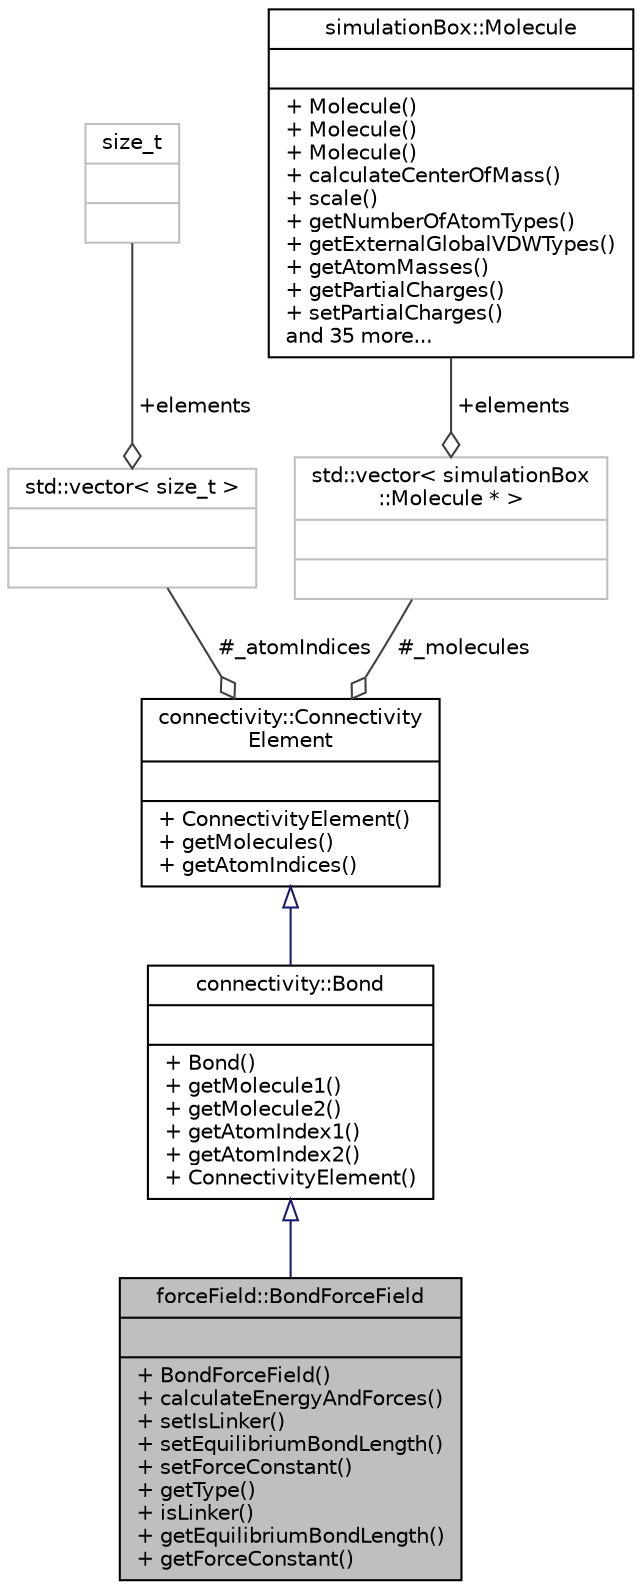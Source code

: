 digraph "forceField::BondForceField"
{
 // LATEX_PDF_SIZE
  edge [fontname="Helvetica",fontsize="10",labelfontname="Helvetica",labelfontsize="10"];
  node [fontname="Helvetica",fontsize="10",shape=record];
  Node1 [label="{forceField::BondForceField\n||+ BondForceField()\l+ calculateEnergyAndForces()\l+ setIsLinker()\l+ setEquilibriumBondLength()\l+ setForceConstant()\l+ getType()\l+ isLinker()\l+ getEquilibriumBondLength()\l+ getForceConstant()\l}",height=0.2,width=0.4,color="black", fillcolor="grey75", style="filled", fontcolor="black",tooltip="force field object for single angle"];
  Node2 -> Node1 [dir="back",color="midnightblue",fontsize="10",style="solid",arrowtail="onormal",fontname="Helvetica"];
  Node2 [label="{connectivity::Bond\n||+ Bond()\l+ getMolecule1()\l+ getMolecule2()\l+ getAtomIndex1()\l+ getAtomIndex2()\l+ ConnectivityElement()\l}",height=0.2,width=0.4,color="black", fillcolor="white", style="filled",URL="$classconnectivity_1_1Bond.html",tooltip="Represents a bond between two atoms."];
  Node3 -> Node2 [dir="back",color="midnightblue",fontsize="10",style="solid",arrowtail="onormal",fontname="Helvetica"];
  Node3 [label="{connectivity::Connectivity\lElement\n||+ ConnectivityElement()\l+ getMolecules()\l+ getAtomIndices()\l}",height=0.2,width=0.4,color="black", fillcolor="white", style="filled",URL="$classconnectivity_1_1ConnectivityElement.html",tooltip="Represents a connectivity element between n atoms."];
  Node4 -> Node3 [color="grey25",fontsize="10",style="solid",label=" #_atomIndices" ,arrowhead="odiamond",fontname="Helvetica"];
  Node4 [label="{std::vector\< size_t \>\n||}",height=0.2,width=0.4,color="grey75", fillcolor="white", style="filled",tooltip=" "];
  Node5 -> Node4 [color="grey25",fontsize="10",style="solid",label=" +elements" ,arrowhead="odiamond",fontname="Helvetica"];
  Node5 [label="{size_t\n||}",height=0.2,width=0.4,color="grey75", fillcolor="white", style="filled",tooltip=" "];
  Node6 -> Node3 [color="grey25",fontsize="10",style="solid",label=" #_molecules" ,arrowhead="odiamond",fontname="Helvetica"];
  Node6 [label="{std::vector\< simulationBox\l::Molecule * \>\n||}",height=0.2,width=0.4,color="grey75", fillcolor="white", style="filled",tooltip=" "];
  Node7 -> Node6 [color="grey25",fontsize="10",style="solid",label=" +elements" ,arrowhead="odiamond",fontname="Helvetica"];
  Node7 [label="{simulationBox::Molecule\n||+ Molecule()\l+ Molecule()\l+ Molecule()\l+ calculateCenterOfMass()\l+ scale()\l+ getNumberOfAtomTypes()\l+ getExternalGlobalVDWTypes()\l+ getAtomMasses()\l+ getPartialCharges()\l+ setPartialCharges()\land 35 more...\l}",height=0.2,width=0.4,color="black", fillcolor="white", style="filled",URL="$classsimulationBox_1_1Molecule.html",tooltip="containing all information about a molecule"];
}
